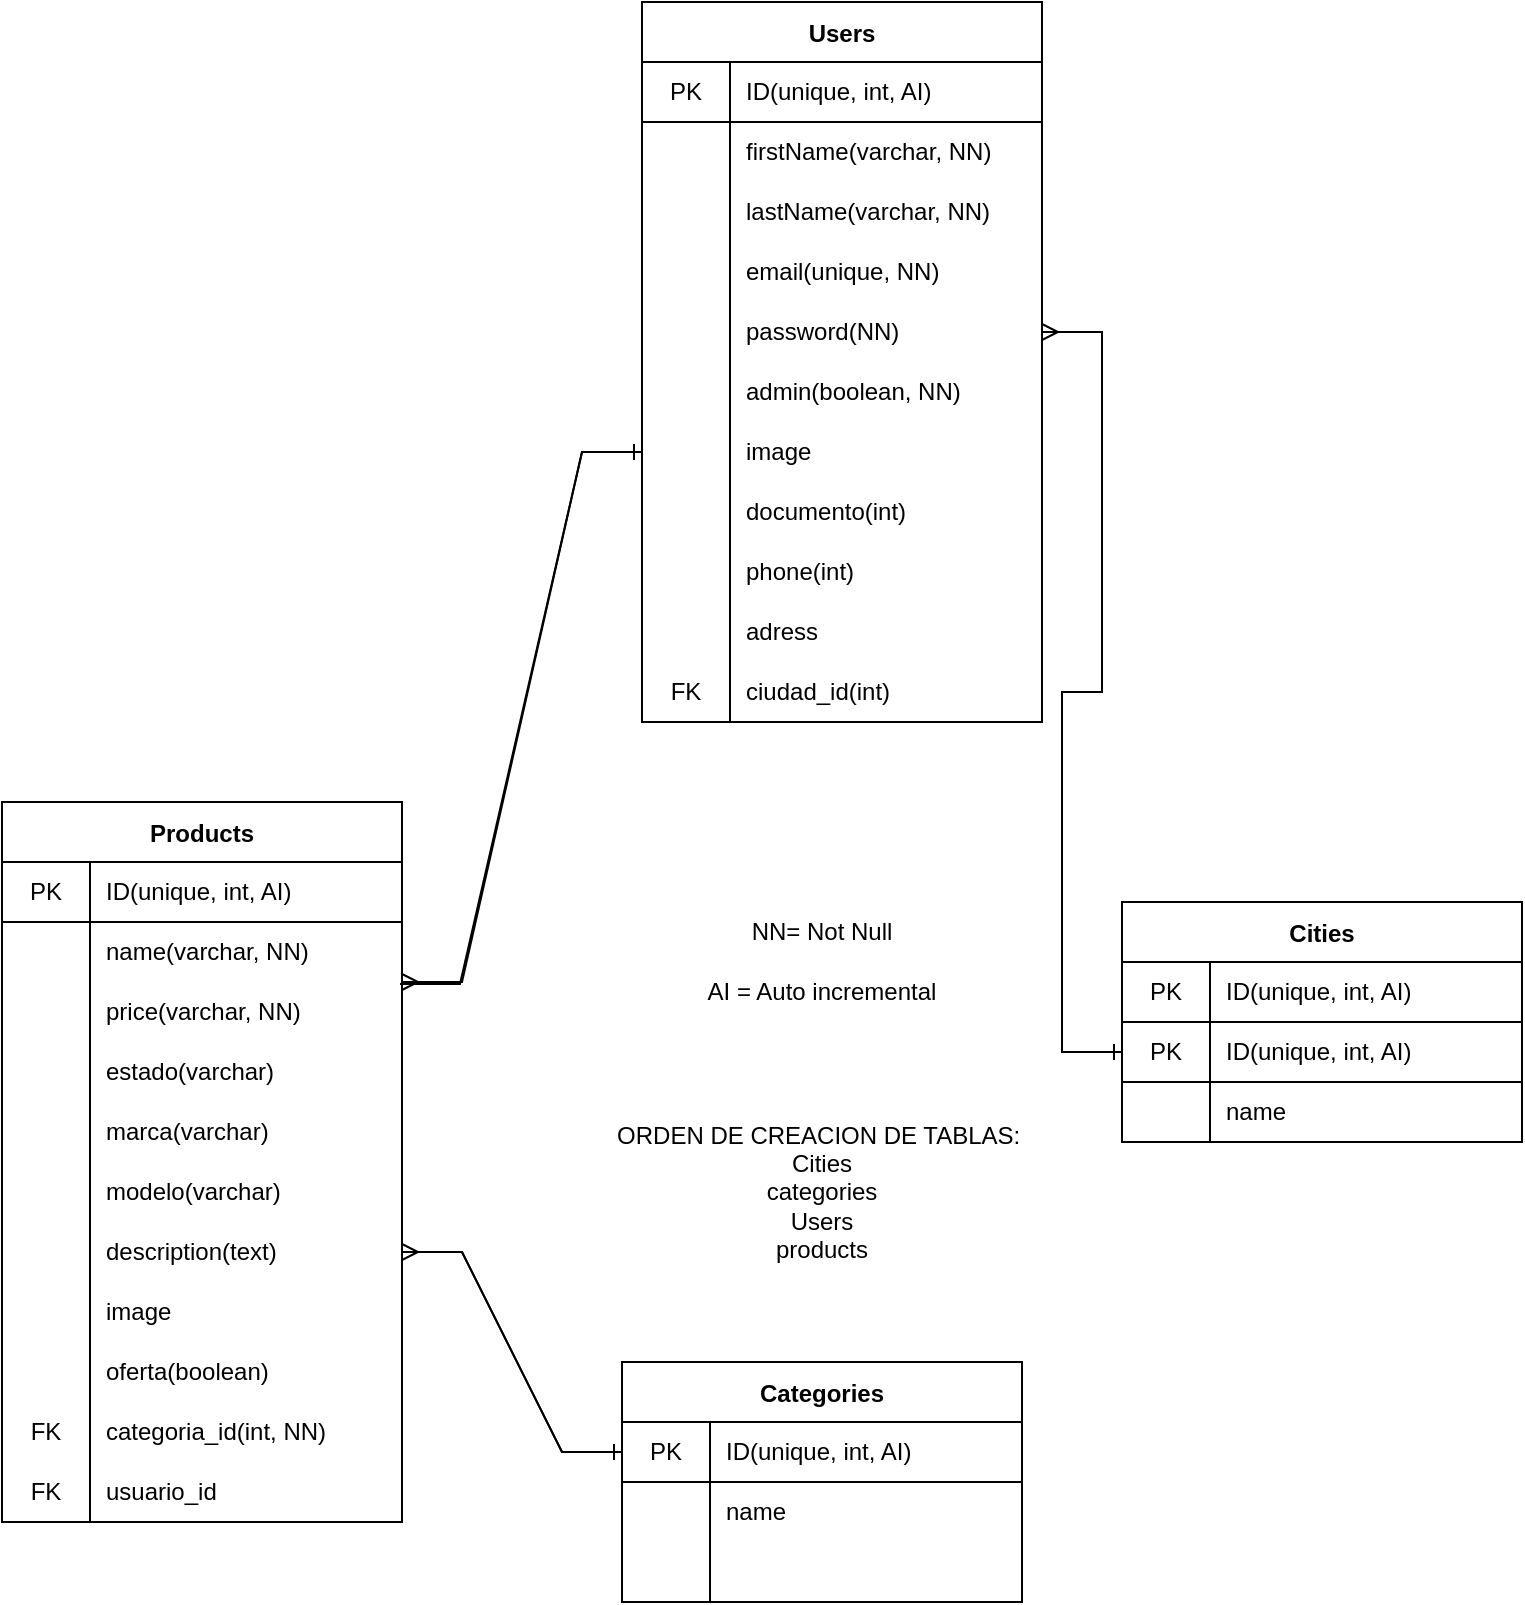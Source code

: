 <mxfile version="15.4.3" type="device"><diagram id="D3rY2IJqERem1iOzF4C3" name="Page-1"><mxGraphModel dx="1422" dy="754" grid="1" gridSize="10" guides="1" tooltips="1" connect="1" arrows="1" fold="1" page="1" pageScale="1" pageWidth="827" pageHeight="1169" math="0" shadow="0"><root><mxCell id="0"/><mxCell id="1" parent="0"/><mxCell id="vsbK1GnoTnFy3WOAxmIM-5" value="Users" style="shape=table;startSize=30;container=1;collapsible=0;childLayout=tableLayout;fixedRows=1;rowLines=0;fontStyle=1;align=center;pointerEvents=1;" vertex="1" parent="1"><mxGeometry x="360" y="40" width="200" height="360" as="geometry"/></mxCell><mxCell id="vsbK1GnoTnFy3WOAxmIM-15" value="" style="shape=partialRectangle;html=1;whiteSpace=wrap;collapsible=0;dropTarget=0;pointerEvents=1;fillColor=none;top=0;left=0;bottom=1;right=0;points=[[0,0.5],[1,0.5]];portConstraint=eastwest;" vertex="1" parent="vsbK1GnoTnFy3WOAxmIM-5"><mxGeometry y="30" width="200" height="30" as="geometry"/></mxCell><mxCell id="vsbK1GnoTnFy3WOAxmIM-16" value="PK" style="shape=partialRectangle;html=1;whiteSpace=wrap;connectable=0;fillColor=none;top=0;left=0;bottom=0;right=0;overflow=hidden;pointerEvents=1;" vertex="1" parent="vsbK1GnoTnFy3WOAxmIM-15"><mxGeometry width="44" height="30" as="geometry"><mxRectangle width="44" height="30" as="alternateBounds"/></mxGeometry></mxCell><mxCell id="vsbK1GnoTnFy3WOAxmIM-17" value="ID(unique, int, AI)" style="shape=partialRectangle;html=1;whiteSpace=wrap;connectable=0;fillColor=none;top=0;left=0;bottom=0;right=0;align=left;spacingLeft=6;overflow=hidden;pointerEvents=1;" vertex="1" parent="vsbK1GnoTnFy3WOAxmIM-15"><mxGeometry x="44" width="156" height="30" as="geometry"><mxRectangle width="156" height="30" as="alternateBounds"/></mxGeometry></mxCell><mxCell id="vsbK1GnoTnFy3WOAxmIM-9" value="" style="shape=partialRectangle;html=1;whiteSpace=wrap;collapsible=0;dropTarget=0;pointerEvents=1;fillColor=none;top=0;left=0;bottom=0;right=0;points=[[0,0.5],[1,0.5]];portConstraint=eastwest;" vertex="1" parent="vsbK1GnoTnFy3WOAxmIM-5"><mxGeometry y="60" width="200" height="30" as="geometry"/></mxCell><mxCell id="vsbK1GnoTnFy3WOAxmIM-10" value="" style="shape=partialRectangle;html=1;whiteSpace=wrap;connectable=0;fillColor=none;top=0;left=0;bottom=0;right=0;overflow=hidden;pointerEvents=1;" vertex="1" parent="vsbK1GnoTnFy3WOAxmIM-9"><mxGeometry width="44" height="30" as="geometry"><mxRectangle width="44" height="30" as="alternateBounds"/></mxGeometry></mxCell><mxCell id="vsbK1GnoTnFy3WOAxmIM-11" value="firstName(varchar, NN)" style="shape=partialRectangle;html=1;whiteSpace=wrap;connectable=0;fillColor=none;top=0;left=0;bottom=0;right=0;align=left;spacingLeft=6;overflow=hidden;pointerEvents=1;" vertex="1" parent="vsbK1GnoTnFy3WOAxmIM-9"><mxGeometry x="44" width="156" height="30" as="geometry"><mxRectangle width="156" height="30" as="alternateBounds"/></mxGeometry></mxCell><mxCell id="vsbK1GnoTnFy3WOAxmIM-12" value="" style="shape=partialRectangle;html=1;whiteSpace=wrap;collapsible=0;dropTarget=0;pointerEvents=1;fillColor=none;top=0;left=0;bottom=0;right=0;points=[[0,0.5],[1,0.5]];portConstraint=eastwest;" vertex="1" parent="vsbK1GnoTnFy3WOAxmIM-5"><mxGeometry y="90" width="200" height="30" as="geometry"/></mxCell><mxCell id="vsbK1GnoTnFy3WOAxmIM-13" value="" style="shape=partialRectangle;html=1;whiteSpace=wrap;connectable=0;fillColor=none;top=0;left=0;bottom=0;right=0;overflow=hidden;pointerEvents=1;" vertex="1" parent="vsbK1GnoTnFy3WOAxmIM-12"><mxGeometry width="44" height="30" as="geometry"><mxRectangle width="44" height="30" as="alternateBounds"/></mxGeometry></mxCell><mxCell id="vsbK1GnoTnFy3WOAxmIM-14" value="lastName(varchar, NN)" style="shape=partialRectangle;html=1;whiteSpace=wrap;connectable=0;fillColor=none;top=0;left=0;bottom=0;right=0;align=left;spacingLeft=6;overflow=hidden;pointerEvents=1;" vertex="1" parent="vsbK1GnoTnFy3WOAxmIM-12"><mxGeometry x="44" width="156" height="30" as="geometry"><mxRectangle width="156" height="30" as="alternateBounds"/></mxGeometry></mxCell><mxCell id="vsbK1GnoTnFy3WOAxmIM-18" value="" style="shape=partialRectangle;html=1;whiteSpace=wrap;collapsible=0;dropTarget=0;pointerEvents=1;fillColor=none;top=0;left=0;bottom=0;right=0;points=[[0,0.5],[1,0.5]];portConstraint=eastwest;" vertex="1" parent="vsbK1GnoTnFy3WOAxmIM-5"><mxGeometry y="120" width="200" height="30" as="geometry"/></mxCell><mxCell id="vsbK1GnoTnFy3WOAxmIM-19" value="" style="shape=partialRectangle;html=1;whiteSpace=wrap;connectable=0;fillColor=none;top=0;left=0;bottom=0;right=0;overflow=hidden;pointerEvents=1;" vertex="1" parent="vsbK1GnoTnFy3WOAxmIM-18"><mxGeometry width="44" height="30" as="geometry"><mxRectangle width="44" height="30" as="alternateBounds"/></mxGeometry></mxCell><mxCell id="vsbK1GnoTnFy3WOAxmIM-20" value="email(unique, NN)" style="shape=partialRectangle;html=1;whiteSpace=wrap;connectable=0;fillColor=none;top=0;left=0;bottom=0;right=0;align=left;spacingLeft=6;overflow=hidden;pointerEvents=1;" vertex="1" parent="vsbK1GnoTnFy3WOAxmIM-18"><mxGeometry x="44" width="156" height="30" as="geometry"><mxRectangle width="156" height="30" as="alternateBounds"/></mxGeometry></mxCell><mxCell id="vsbK1GnoTnFy3WOAxmIM-21" value="" style="shape=partialRectangle;html=1;whiteSpace=wrap;collapsible=0;dropTarget=0;pointerEvents=1;fillColor=none;top=0;left=0;bottom=0;right=0;points=[[0,0.5],[1,0.5]];portConstraint=eastwest;" vertex="1" parent="vsbK1GnoTnFy3WOAxmIM-5"><mxGeometry y="150" width="200" height="30" as="geometry"/></mxCell><mxCell id="vsbK1GnoTnFy3WOAxmIM-22" value="" style="shape=partialRectangle;html=1;whiteSpace=wrap;connectable=0;fillColor=none;top=0;left=0;bottom=0;right=0;overflow=hidden;pointerEvents=1;" vertex="1" parent="vsbK1GnoTnFy3WOAxmIM-21"><mxGeometry width="44" height="30" as="geometry"><mxRectangle width="44" height="30" as="alternateBounds"/></mxGeometry></mxCell><mxCell id="vsbK1GnoTnFy3WOAxmIM-23" value="password(NN)" style="shape=partialRectangle;html=1;whiteSpace=wrap;connectable=0;fillColor=none;top=0;left=0;bottom=0;right=0;align=left;spacingLeft=6;overflow=hidden;pointerEvents=1;" vertex="1" parent="vsbK1GnoTnFy3WOAxmIM-21"><mxGeometry x="44" width="156" height="30" as="geometry"><mxRectangle width="156" height="30" as="alternateBounds"/></mxGeometry></mxCell><mxCell id="vsbK1GnoTnFy3WOAxmIM-114" value="" style="shape=partialRectangle;html=1;whiteSpace=wrap;collapsible=0;dropTarget=0;pointerEvents=1;fillColor=none;top=0;left=0;bottom=0;right=0;points=[[0,0.5],[1,0.5]];portConstraint=eastwest;" vertex="1" parent="vsbK1GnoTnFy3WOAxmIM-5"><mxGeometry y="180" width="200" height="30" as="geometry"/></mxCell><mxCell id="vsbK1GnoTnFy3WOAxmIM-115" value="" style="shape=partialRectangle;html=1;whiteSpace=wrap;connectable=0;fillColor=none;top=0;left=0;bottom=0;right=0;overflow=hidden;pointerEvents=1;" vertex="1" parent="vsbK1GnoTnFy3WOAxmIM-114"><mxGeometry width="44" height="30" as="geometry"><mxRectangle width="44" height="30" as="alternateBounds"/></mxGeometry></mxCell><mxCell id="vsbK1GnoTnFy3WOAxmIM-116" value="admin(boolean, NN)" style="shape=partialRectangle;html=1;whiteSpace=wrap;connectable=0;fillColor=none;top=0;left=0;bottom=0;right=0;align=left;spacingLeft=6;overflow=hidden;pointerEvents=1;" vertex="1" parent="vsbK1GnoTnFy3WOAxmIM-114"><mxGeometry x="44" width="156" height="30" as="geometry"><mxRectangle width="156" height="30" as="alternateBounds"/></mxGeometry></mxCell><mxCell id="vsbK1GnoTnFy3WOAxmIM-24" value="" style="shape=partialRectangle;html=1;whiteSpace=wrap;collapsible=0;dropTarget=0;pointerEvents=1;fillColor=none;top=0;left=0;bottom=0;right=0;points=[[0,0.5],[1,0.5]];portConstraint=eastwest;" vertex="1" parent="vsbK1GnoTnFy3WOAxmIM-5"><mxGeometry y="210" width="200" height="30" as="geometry"/></mxCell><mxCell id="vsbK1GnoTnFy3WOAxmIM-25" value="" style="shape=partialRectangle;html=1;whiteSpace=wrap;connectable=0;fillColor=none;top=0;left=0;bottom=0;right=0;overflow=hidden;pointerEvents=1;" vertex="1" parent="vsbK1GnoTnFy3WOAxmIM-24"><mxGeometry width="44" height="30" as="geometry"><mxRectangle width="44" height="30" as="alternateBounds"/></mxGeometry></mxCell><mxCell id="vsbK1GnoTnFy3WOAxmIM-26" value="image" style="shape=partialRectangle;html=1;whiteSpace=wrap;connectable=0;fillColor=none;top=0;left=0;bottom=0;right=0;align=left;spacingLeft=6;overflow=hidden;pointerEvents=1;" vertex="1" parent="vsbK1GnoTnFy3WOAxmIM-24"><mxGeometry x="44" width="156" height="30" as="geometry"><mxRectangle width="156" height="30" as="alternateBounds"/></mxGeometry></mxCell><mxCell id="vsbK1GnoTnFy3WOAxmIM-27" value="" style="shape=partialRectangle;html=1;whiteSpace=wrap;collapsible=0;dropTarget=0;pointerEvents=1;fillColor=none;top=0;left=0;bottom=0;right=0;points=[[0,0.5],[1,0.5]];portConstraint=eastwest;" vertex="1" parent="vsbK1GnoTnFy3WOAxmIM-5"><mxGeometry y="240" width="200" height="30" as="geometry"/></mxCell><mxCell id="vsbK1GnoTnFy3WOAxmIM-28" value="" style="shape=partialRectangle;html=1;whiteSpace=wrap;connectable=0;fillColor=none;top=0;left=0;bottom=0;right=0;overflow=hidden;pointerEvents=1;" vertex="1" parent="vsbK1GnoTnFy3WOAxmIM-27"><mxGeometry width="44" height="30" as="geometry"><mxRectangle width="44" height="30" as="alternateBounds"/></mxGeometry></mxCell><mxCell id="vsbK1GnoTnFy3WOAxmIM-29" value="documento(int)" style="shape=partialRectangle;html=1;whiteSpace=wrap;connectable=0;fillColor=none;top=0;left=0;bottom=0;right=0;align=left;spacingLeft=6;overflow=hidden;pointerEvents=1;" vertex="1" parent="vsbK1GnoTnFy3WOAxmIM-27"><mxGeometry x="44" width="156" height="30" as="geometry"><mxRectangle width="156" height="30" as="alternateBounds"/></mxGeometry></mxCell><mxCell id="vsbK1GnoTnFy3WOAxmIM-30" value="" style="shape=partialRectangle;html=1;whiteSpace=wrap;collapsible=0;dropTarget=0;pointerEvents=1;fillColor=none;top=0;left=0;bottom=0;right=0;points=[[0,0.5],[1,0.5]];portConstraint=eastwest;" vertex="1" parent="vsbK1GnoTnFy3WOAxmIM-5"><mxGeometry y="270" width="200" height="30" as="geometry"/></mxCell><mxCell id="vsbK1GnoTnFy3WOAxmIM-31" value="" style="shape=partialRectangle;html=1;whiteSpace=wrap;connectable=0;fillColor=none;top=0;left=0;bottom=0;right=0;overflow=hidden;pointerEvents=1;" vertex="1" parent="vsbK1GnoTnFy3WOAxmIM-30"><mxGeometry width="44" height="30" as="geometry"><mxRectangle width="44" height="30" as="alternateBounds"/></mxGeometry></mxCell><mxCell id="vsbK1GnoTnFy3WOAxmIM-32" value="phone(int)" style="shape=partialRectangle;html=1;whiteSpace=wrap;connectable=0;fillColor=none;top=0;left=0;bottom=0;right=0;align=left;spacingLeft=6;overflow=hidden;pointerEvents=1;" vertex="1" parent="vsbK1GnoTnFy3WOAxmIM-30"><mxGeometry x="44" width="156" height="30" as="geometry"><mxRectangle width="156" height="30" as="alternateBounds"/></mxGeometry></mxCell><mxCell id="vsbK1GnoTnFy3WOAxmIM-36" value="" style="shape=partialRectangle;html=1;whiteSpace=wrap;collapsible=0;dropTarget=0;pointerEvents=1;fillColor=none;top=0;left=0;bottom=0;right=0;points=[[0,0.5],[1,0.5]];portConstraint=eastwest;" vertex="1" parent="vsbK1GnoTnFy3WOAxmIM-5"><mxGeometry y="300" width="200" height="30" as="geometry"/></mxCell><mxCell id="vsbK1GnoTnFy3WOAxmIM-37" value="" style="shape=partialRectangle;html=1;whiteSpace=wrap;connectable=0;fillColor=none;top=0;left=0;bottom=0;right=0;overflow=hidden;pointerEvents=1;" vertex="1" parent="vsbK1GnoTnFy3WOAxmIM-36"><mxGeometry width="44" height="30" as="geometry"><mxRectangle width="44" height="30" as="alternateBounds"/></mxGeometry></mxCell><mxCell id="vsbK1GnoTnFy3WOAxmIM-38" value="adress" style="shape=partialRectangle;html=1;whiteSpace=wrap;connectable=0;fillColor=none;top=0;left=0;bottom=0;right=0;align=left;spacingLeft=6;overflow=hidden;pointerEvents=1;" vertex="1" parent="vsbK1GnoTnFy3WOAxmIM-36"><mxGeometry x="44" width="156" height="30" as="geometry"><mxRectangle width="156" height="30" as="alternateBounds"/></mxGeometry></mxCell><mxCell id="vsbK1GnoTnFy3WOAxmIM-6" value="" style="shape=partialRectangle;html=1;whiteSpace=wrap;collapsible=0;dropTarget=0;pointerEvents=1;fillColor=none;top=0;left=0;bottom=1;right=0;points=[[0,0.5],[1,0.5]];portConstraint=eastwest;" vertex="1" parent="vsbK1GnoTnFy3WOAxmIM-5"><mxGeometry y="330" width="200" height="30" as="geometry"/></mxCell><mxCell id="vsbK1GnoTnFy3WOAxmIM-7" value="FK" style="shape=partialRectangle;html=1;whiteSpace=wrap;connectable=0;fillColor=none;top=0;left=0;bottom=0;right=0;overflow=hidden;pointerEvents=1;" vertex="1" parent="vsbK1GnoTnFy3WOAxmIM-6"><mxGeometry width="44" height="30" as="geometry"><mxRectangle width="44" height="30" as="alternateBounds"/></mxGeometry></mxCell><mxCell id="vsbK1GnoTnFy3WOAxmIM-8" value="ciudad_id(int)" style="shape=partialRectangle;html=1;whiteSpace=wrap;connectable=0;fillColor=none;top=0;left=0;bottom=0;right=0;align=left;spacingLeft=6;overflow=hidden;pointerEvents=1;" vertex="1" parent="vsbK1GnoTnFy3WOAxmIM-6"><mxGeometry x="44" width="156" height="30" as="geometry"><mxRectangle width="156" height="30" as="alternateBounds"/></mxGeometry></mxCell><mxCell id="vsbK1GnoTnFy3WOAxmIM-39" value="Categories" style="shape=table;startSize=30;container=1;collapsible=0;childLayout=tableLayout;fixedRows=1;rowLines=0;fontStyle=1;align=center;pointerEvents=1;" vertex="1" parent="1"><mxGeometry x="350" y="720" width="200" height="120" as="geometry"/></mxCell><mxCell id="vsbK1GnoTnFy3WOAxmIM-40" value="" style="shape=partialRectangle;html=1;whiteSpace=wrap;collapsible=0;dropTarget=0;pointerEvents=1;fillColor=none;top=0;left=0;bottom=1;right=0;points=[[0,0.5],[1,0.5]];portConstraint=eastwest;" vertex="1" parent="vsbK1GnoTnFy3WOAxmIM-39"><mxGeometry y="30" width="200" height="30" as="geometry"/></mxCell><mxCell id="vsbK1GnoTnFy3WOAxmIM-41" value="PK" style="shape=partialRectangle;html=1;whiteSpace=wrap;connectable=0;fillColor=none;top=0;left=0;bottom=0;right=0;overflow=hidden;pointerEvents=1;" vertex="1" parent="vsbK1GnoTnFy3WOAxmIM-40"><mxGeometry width="44" height="30" as="geometry"><mxRectangle width="44" height="30" as="alternateBounds"/></mxGeometry></mxCell><mxCell id="vsbK1GnoTnFy3WOAxmIM-42" value="ID(unique, int, AI)" style="shape=partialRectangle;html=1;whiteSpace=wrap;connectable=0;fillColor=none;top=0;left=0;bottom=0;right=0;align=left;spacingLeft=6;overflow=hidden;pointerEvents=1;" vertex="1" parent="vsbK1GnoTnFy3WOAxmIM-40"><mxGeometry x="44" width="156" height="30" as="geometry"><mxRectangle width="156" height="30" as="alternateBounds"/></mxGeometry></mxCell><mxCell id="vsbK1GnoTnFy3WOAxmIM-43" value="" style="shape=partialRectangle;html=1;whiteSpace=wrap;collapsible=0;dropTarget=0;pointerEvents=1;fillColor=none;top=0;left=0;bottom=0;right=0;points=[[0,0.5],[1,0.5]];portConstraint=eastwest;" vertex="1" parent="vsbK1GnoTnFy3WOAxmIM-39"><mxGeometry y="60" width="200" height="30" as="geometry"/></mxCell><mxCell id="vsbK1GnoTnFy3WOAxmIM-44" value="" style="shape=partialRectangle;html=1;whiteSpace=wrap;connectable=0;fillColor=none;top=0;left=0;bottom=0;right=0;overflow=hidden;pointerEvents=1;" vertex="1" parent="vsbK1GnoTnFy3WOAxmIM-43"><mxGeometry width="44" height="30" as="geometry"><mxRectangle width="44" height="30" as="alternateBounds"/></mxGeometry></mxCell><mxCell id="vsbK1GnoTnFy3WOAxmIM-45" value="name" style="shape=partialRectangle;html=1;whiteSpace=wrap;connectable=0;fillColor=none;top=0;left=0;bottom=0;right=0;align=left;spacingLeft=6;overflow=hidden;pointerEvents=1;" vertex="1" parent="vsbK1GnoTnFy3WOAxmIM-43"><mxGeometry x="44" width="156" height="30" as="geometry"><mxRectangle width="156" height="30" as="alternateBounds"/></mxGeometry></mxCell><mxCell id="vsbK1GnoTnFy3WOAxmIM-67" value="" style="shape=partialRectangle;html=1;whiteSpace=wrap;collapsible=0;dropTarget=0;pointerEvents=1;fillColor=none;top=0;left=0;bottom=1;right=0;points=[[0,0.5],[1,0.5]];portConstraint=eastwest;" vertex="1" parent="vsbK1GnoTnFy3WOAxmIM-39"><mxGeometry y="90" width="200" height="30" as="geometry"/></mxCell><mxCell id="vsbK1GnoTnFy3WOAxmIM-68" value="" style="shape=partialRectangle;html=1;whiteSpace=wrap;connectable=0;fillColor=none;top=0;left=0;bottom=0;right=0;overflow=hidden;pointerEvents=1;" vertex="1" parent="vsbK1GnoTnFy3WOAxmIM-67"><mxGeometry width="44" height="30" as="geometry"><mxRectangle width="44" height="30" as="alternateBounds"/></mxGeometry></mxCell><mxCell id="vsbK1GnoTnFy3WOAxmIM-69" value="" style="shape=partialRectangle;html=1;whiteSpace=wrap;connectable=0;fillColor=none;top=0;left=0;bottom=0;right=0;align=left;spacingLeft=6;overflow=hidden;pointerEvents=1;" vertex="1" parent="vsbK1GnoTnFy3WOAxmIM-67"><mxGeometry x="44" width="156" height="30" as="geometry"><mxRectangle width="156" height="30" as="alternateBounds"/></mxGeometry></mxCell><mxCell id="vsbK1GnoTnFy3WOAxmIM-70" value="Products" style="shape=table;startSize=30;container=1;collapsible=0;childLayout=tableLayout;fixedRows=1;rowLines=0;fontStyle=1;align=center;pointerEvents=1;" vertex="1" parent="1"><mxGeometry x="40" y="440" width="200" height="360" as="geometry"/></mxCell><mxCell id="vsbK1GnoTnFy3WOAxmIM-71" value="" style="shape=partialRectangle;html=1;whiteSpace=wrap;collapsible=0;dropTarget=0;pointerEvents=1;fillColor=none;top=0;left=0;bottom=1;right=0;points=[[0,0.5],[1,0.5]];portConstraint=eastwest;" vertex="1" parent="vsbK1GnoTnFy3WOAxmIM-70"><mxGeometry y="30" width="200" height="30" as="geometry"/></mxCell><mxCell id="vsbK1GnoTnFy3WOAxmIM-72" value="PK" style="shape=partialRectangle;html=1;whiteSpace=wrap;connectable=0;fillColor=none;top=0;left=0;bottom=0;right=0;overflow=hidden;pointerEvents=1;" vertex="1" parent="vsbK1GnoTnFy3WOAxmIM-71"><mxGeometry width="44" height="30" as="geometry"><mxRectangle width="44" height="30" as="alternateBounds"/></mxGeometry></mxCell><mxCell id="vsbK1GnoTnFy3WOAxmIM-73" value="ID(unique, int, AI)" style="shape=partialRectangle;html=1;whiteSpace=wrap;connectable=0;fillColor=none;top=0;left=0;bottom=0;right=0;align=left;spacingLeft=6;overflow=hidden;pointerEvents=1;" vertex="1" parent="vsbK1GnoTnFy3WOAxmIM-71"><mxGeometry x="44" width="156" height="30" as="geometry"><mxRectangle width="156" height="30" as="alternateBounds"/></mxGeometry></mxCell><mxCell id="vsbK1GnoTnFy3WOAxmIM-74" value="" style="shape=partialRectangle;html=1;whiteSpace=wrap;collapsible=0;dropTarget=0;pointerEvents=1;fillColor=none;top=0;left=0;bottom=0;right=0;points=[[0,0.5],[1,0.5]];portConstraint=eastwest;" vertex="1" parent="vsbK1GnoTnFy3WOAxmIM-70"><mxGeometry y="60" width="200" height="30" as="geometry"/></mxCell><mxCell id="vsbK1GnoTnFy3WOAxmIM-75" value="" style="shape=partialRectangle;html=1;whiteSpace=wrap;connectable=0;fillColor=none;top=0;left=0;bottom=0;right=0;overflow=hidden;pointerEvents=1;" vertex="1" parent="vsbK1GnoTnFy3WOAxmIM-74"><mxGeometry width="44" height="30" as="geometry"><mxRectangle width="44" height="30" as="alternateBounds"/></mxGeometry></mxCell><mxCell id="vsbK1GnoTnFy3WOAxmIM-76" value="name(varchar, NN)" style="shape=partialRectangle;html=1;whiteSpace=wrap;connectable=0;fillColor=none;top=0;left=0;bottom=0;right=0;align=left;spacingLeft=6;overflow=hidden;pointerEvents=1;" vertex="1" parent="vsbK1GnoTnFy3WOAxmIM-74"><mxGeometry x="44" width="156" height="30" as="geometry"><mxRectangle width="156" height="30" as="alternateBounds"/></mxGeometry></mxCell><mxCell id="vsbK1GnoTnFy3WOAxmIM-77" value="" style="shape=partialRectangle;html=1;whiteSpace=wrap;collapsible=0;dropTarget=0;pointerEvents=1;fillColor=none;top=0;left=0;bottom=0;right=0;points=[[0,0.5],[1,0.5]];portConstraint=eastwest;" vertex="1" parent="vsbK1GnoTnFy3WOAxmIM-70"><mxGeometry y="90" width="200" height="30" as="geometry"/></mxCell><mxCell id="vsbK1GnoTnFy3WOAxmIM-78" value="" style="shape=partialRectangle;html=1;whiteSpace=wrap;connectable=0;fillColor=none;top=0;left=0;bottom=0;right=0;overflow=hidden;pointerEvents=1;" vertex="1" parent="vsbK1GnoTnFy3WOAxmIM-77"><mxGeometry width="44" height="30" as="geometry"><mxRectangle width="44" height="30" as="alternateBounds"/></mxGeometry></mxCell><mxCell id="vsbK1GnoTnFy3WOAxmIM-79" value="price(varchar, NN)" style="shape=partialRectangle;html=1;whiteSpace=wrap;connectable=0;fillColor=none;top=0;left=0;bottom=0;right=0;align=left;spacingLeft=6;overflow=hidden;pointerEvents=1;" vertex="1" parent="vsbK1GnoTnFy3WOAxmIM-77"><mxGeometry x="44" width="156" height="30" as="geometry"><mxRectangle width="156" height="30" as="alternateBounds"/></mxGeometry></mxCell><mxCell id="vsbK1GnoTnFy3WOAxmIM-83" value="" style="shape=partialRectangle;html=1;whiteSpace=wrap;collapsible=0;dropTarget=0;pointerEvents=1;fillColor=none;top=0;left=0;bottom=0;right=0;points=[[0,0.5],[1,0.5]];portConstraint=eastwest;" vertex="1" parent="vsbK1GnoTnFy3WOAxmIM-70"><mxGeometry y="120" width="200" height="30" as="geometry"/></mxCell><mxCell id="vsbK1GnoTnFy3WOAxmIM-84" value="" style="shape=partialRectangle;html=1;whiteSpace=wrap;connectable=0;fillColor=none;top=0;left=0;bottom=0;right=0;overflow=hidden;pointerEvents=1;" vertex="1" parent="vsbK1GnoTnFy3WOAxmIM-83"><mxGeometry width="44" height="30" as="geometry"><mxRectangle width="44" height="30" as="alternateBounds"/></mxGeometry></mxCell><mxCell id="vsbK1GnoTnFy3WOAxmIM-85" value="estado(varchar)" style="shape=partialRectangle;html=1;whiteSpace=wrap;connectable=0;fillColor=none;top=0;left=0;bottom=0;right=0;align=left;spacingLeft=6;overflow=hidden;pointerEvents=1;" vertex="1" parent="vsbK1GnoTnFy3WOAxmIM-83"><mxGeometry x="44" width="156" height="30" as="geometry"><mxRectangle width="156" height="30" as="alternateBounds"/></mxGeometry></mxCell><mxCell id="vsbK1GnoTnFy3WOAxmIM-86" value="" style="shape=partialRectangle;html=1;whiteSpace=wrap;collapsible=0;dropTarget=0;pointerEvents=1;fillColor=none;top=0;left=0;bottom=0;right=0;points=[[0,0.5],[1,0.5]];portConstraint=eastwest;" vertex="1" parent="vsbK1GnoTnFy3WOAxmIM-70"><mxGeometry y="150" width="200" height="30" as="geometry"/></mxCell><mxCell id="vsbK1GnoTnFy3WOAxmIM-87" value="" style="shape=partialRectangle;html=1;whiteSpace=wrap;connectable=0;fillColor=none;top=0;left=0;bottom=0;right=0;overflow=hidden;pointerEvents=1;" vertex="1" parent="vsbK1GnoTnFy3WOAxmIM-86"><mxGeometry width="44" height="30" as="geometry"><mxRectangle width="44" height="30" as="alternateBounds"/></mxGeometry></mxCell><mxCell id="vsbK1GnoTnFy3WOAxmIM-88" value="marca(varchar)" style="shape=partialRectangle;html=1;whiteSpace=wrap;connectable=0;fillColor=none;top=0;left=0;bottom=0;right=0;align=left;spacingLeft=6;overflow=hidden;pointerEvents=1;" vertex="1" parent="vsbK1GnoTnFy3WOAxmIM-86"><mxGeometry x="44" width="156" height="30" as="geometry"><mxRectangle width="156" height="30" as="alternateBounds"/></mxGeometry></mxCell><mxCell id="vsbK1GnoTnFy3WOAxmIM-89" value="" style="shape=partialRectangle;html=1;whiteSpace=wrap;collapsible=0;dropTarget=0;pointerEvents=1;fillColor=none;top=0;left=0;bottom=0;right=0;points=[[0,0.5],[1,0.5]];portConstraint=eastwest;" vertex="1" parent="vsbK1GnoTnFy3WOAxmIM-70"><mxGeometry y="180" width="200" height="30" as="geometry"/></mxCell><mxCell id="vsbK1GnoTnFy3WOAxmIM-90" value="" style="shape=partialRectangle;html=1;whiteSpace=wrap;connectable=0;fillColor=none;top=0;left=0;bottom=0;right=0;overflow=hidden;pointerEvents=1;" vertex="1" parent="vsbK1GnoTnFy3WOAxmIM-89"><mxGeometry width="44" height="30" as="geometry"><mxRectangle width="44" height="30" as="alternateBounds"/></mxGeometry></mxCell><mxCell id="vsbK1GnoTnFy3WOAxmIM-91" value="modelo(varchar)" style="shape=partialRectangle;html=1;whiteSpace=wrap;connectable=0;fillColor=none;top=0;left=0;bottom=0;right=0;align=left;spacingLeft=6;overflow=hidden;pointerEvents=1;" vertex="1" parent="vsbK1GnoTnFy3WOAxmIM-89"><mxGeometry x="44" width="156" height="30" as="geometry"><mxRectangle width="156" height="30" as="alternateBounds"/></mxGeometry></mxCell><mxCell id="vsbK1GnoTnFy3WOAxmIM-92" value="" style="shape=partialRectangle;html=1;whiteSpace=wrap;collapsible=0;dropTarget=0;pointerEvents=1;fillColor=none;top=0;left=0;bottom=0;right=0;points=[[0,0.5],[1,0.5]];portConstraint=eastwest;" vertex="1" parent="vsbK1GnoTnFy3WOAxmIM-70"><mxGeometry y="210" width="200" height="30" as="geometry"/></mxCell><mxCell id="vsbK1GnoTnFy3WOAxmIM-93" value="" style="shape=partialRectangle;html=1;whiteSpace=wrap;connectable=0;fillColor=none;top=0;left=0;bottom=0;right=0;overflow=hidden;pointerEvents=1;" vertex="1" parent="vsbK1GnoTnFy3WOAxmIM-92"><mxGeometry width="44" height="30" as="geometry"><mxRectangle width="44" height="30" as="alternateBounds"/></mxGeometry></mxCell><mxCell id="vsbK1GnoTnFy3WOAxmIM-94" value="description(text)" style="shape=partialRectangle;html=1;whiteSpace=wrap;connectable=0;fillColor=none;top=0;left=0;bottom=0;right=0;align=left;spacingLeft=6;overflow=hidden;pointerEvents=1;" vertex="1" parent="vsbK1GnoTnFy3WOAxmIM-92"><mxGeometry x="44" width="156" height="30" as="geometry"><mxRectangle width="156" height="30" as="alternateBounds"/></mxGeometry></mxCell><mxCell id="vsbK1GnoTnFy3WOAxmIM-95" value="" style="shape=partialRectangle;html=1;whiteSpace=wrap;collapsible=0;dropTarget=0;pointerEvents=1;fillColor=none;top=0;left=0;bottom=0;right=0;points=[[0,0.5],[1,0.5]];portConstraint=eastwest;" vertex="1" parent="vsbK1GnoTnFy3WOAxmIM-70"><mxGeometry y="240" width="200" height="30" as="geometry"/></mxCell><mxCell id="vsbK1GnoTnFy3WOAxmIM-96" value="" style="shape=partialRectangle;html=1;whiteSpace=wrap;connectable=0;fillColor=none;top=0;left=0;bottom=0;right=0;overflow=hidden;pointerEvents=1;" vertex="1" parent="vsbK1GnoTnFy3WOAxmIM-95"><mxGeometry width="44" height="30" as="geometry"><mxRectangle width="44" height="30" as="alternateBounds"/></mxGeometry></mxCell><mxCell id="vsbK1GnoTnFy3WOAxmIM-97" value="image" style="shape=partialRectangle;html=1;whiteSpace=wrap;connectable=0;fillColor=none;top=0;left=0;bottom=0;right=0;align=left;spacingLeft=6;overflow=hidden;pointerEvents=1;" vertex="1" parent="vsbK1GnoTnFy3WOAxmIM-95"><mxGeometry x="44" width="156" height="30" as="geometry"><mxRectangle width="156" height="30" as="alternateBounds"/></mxGeometry></mxCell><mxCell id="vsbK1GnoTnFy3WOAxmIM-137" value="" style="shape=partialRectangle;html=1;whiteSpace=wrap;collapsible=0;dropTarget=0;pointerEvents=1;fillColor=none;top=0;left=0;bottom=0;right=0;points=[[0,0.5],[1,0.5]];portConstraint=eastwest;" vertex="1" parent="vsbK1GnoTnFy3WOAxmIM-70"><mxGeometry y="270" width="200" height="30" as="geometry"/></mxCell><mxCell id="vsbK1GnoTnFy3WOAxmIM-138" value="" style="shape=partialRectangle;html=1;whiteSpace=wrap;connectable=0;fillColor=none;top=0;left=0;bottom=0;right=0;overflow=hidden;pointerEvents=1;" vertex="1" parent="vsbK1GnoTnFy3WOAxmIM-137"><mxGeometry width="44" height="30" as="geometry"><mxRectangle width="44" height="30" as="alternateBounds"/></mxGeometry></mxCell><mxCell id="vsbK1GnoTnFy3WOAxmIM-139" value="oferta(boolean)" style="shape=partialRectangle;html=1;whiteSpace=wrap;connectable=0;fillColor=none;top=0;left=0;bottom=0;right=0;align=left;spacingLeft=6;overflow=hidden;pointerEvents=1;" vertex="1" parent="vsbK1GnoTnFy3WOAxmIM-137"><mxGeometry x="44" width="156" height="30" as="geometry"><mxRectangle width="156" height="30" as="alternateBounds"/></mxGeometry></mxCell><mxCell id="vsbK1GnoTnFy3WOAxmIM-80" value="" style="shape=partialRectangle;html=1;whiteSpace=wrap;collapsible=0;dropTarget=0;pointerEvents=1;fillColor=none;top=0;left=0;bottom=0;right=0;points=[[0,0.5],[1,0.5]];portConstraint=eastwest;" vertex="1" parent="vsbK1GnoTnFy3WOAxmIM-70"><mxGeometry y="300" width="200" height="30" as="geometry"/></mxCell><mxCell id="vsbK1GnoTnFy3WOAxmIM-81" value="FK" style="shape=partialRectangle;html=1;whiteSpace=wrap;connectable=0;fillColor=none;top=0;left=0;bottom=0;right=0;overflow=hidden;pointerEvents=1;" vertex="1" parent="vsbK1GnoTnFy3WOAxmIM-80"><mxGeometry width="44" height="30" as="geometry"><mxRectangle width="44" height="30" as="alternateBounds"/></mxGeometry></mxCell><mxCell id="vsbK1GnoTnFy3WOAxmIM-82" value="categoria_id(int, NN)" style="shape=partialRectangle;html=1;whiteSpace=wrap;connectable=0;fillColor=none;top=0;left=0;bottom=0;right=0;align=left;spacingLeft=6;overflow=hidden;pointerEvents=1;" vertex="1" parent="vsbK1GnoTnFy3WOAxmIM-80"><mxGeometry x="44" width="156" height="30" as="geometry"><mxRectangle width="156" height="30" as="alternateBounds"/></mxGeometry></mxCell><mxCell id="vsbK1GnoTnFy3WOAxmIM-98" value="" style="shape=partialRectangle;html=1;whiteSpace=wrap;collapsible=0;dropTarget=0;pointerEvents=1;fillColor=none;top=0;left=0;bottom=1;right=0;points=[[0,0.5],[1,0.5]];portConstraint=eastwest;" vertex="1" parent="vsbK1GnoTnFy3WOAxmIM-70"><mxGeometry y="330" width="200" height="30" as="geometry"/></mxCell><mxCell id="vsbK1GnoTnFy3WOAxmIM-99" value="FK" style="shape=partialRectangle;html=1;whiteSpace=wrap;connectable=0;fillColor=none;top=0;left=0;bottom=0;right=0;overflow=hidden;pointerEvents=1;" vertex="1" parent="vsbK1GnoTnFy3WOAxmIM-98"><mxGeometry width="44" height="30" as="geometry"><mxRectangle width="44" height="30" as="alternateBounds"/></mxGeometry></mxCell><mxCell id="vsbK1GnoTnFy3WOAxmIM-100" value="usuario_id" style="shape=partialRectangle;html=1;whiteSpace=wrap;connectable=0;fillColor=none;top=0;left=0;bottom=0;right=0;align=left;spacingLeft=6;overflow=hidden;pointerEvents=1;" vertex="1" parent="vsbK1GnoTnFy3WOAxmIM-98"><mxGeometry x="44" width="156" height="30" as="geometry"><mxRectangle width="156" height="30" as="alternateBounds"/></mxGeometry></mxCell><mxCell id="vsbK1GnoTnFy3WOAxmIM-104" value="Cities" style="shape=table;startSize=30;container=1;collapsible=0;childLayout=tableLayout;fixedRows=1;rowLines=0;fontStyle=1;align=center;pointerEvents=1;" vertex="1" parent="1"><mxGeometry x="600" y="490" width="200" height="120" as="geometry"/></mxCell><mxCell id="vsbK1GnoTnFy3WOAxmIM-149" value="" style="shape=partialRectangle;html=1;whiteSpace=wrap;collapsible=0;dropTarget=0;pointerEvents=1;fillColor=none;top=0;left=0;bottom=1;right=0;points=[[0,0.5],[1,0.5]];portConstraint=eastwest;" vertex="1" parent="vsbK1GnoTnFy3WOAxmIM-104"><mxGeometry y="30" width="200" height="30" as="geometry"/></mxCell><mxCell id="vsbK1GnoTnFy3WOAxmIM-150" value="PK" style="shape=partialRectangle;html=1;whiteSpace=wrap;connectable=0;fillColor=none;top=0;left=0;bottom=0;right=0;overflow=hidden;pointerEvents=1;" vertex="1" parent="vsbK1GnoTnFy3WOAxmIM-149"><mxGeometry width="44" height="30" as="geometry"><mxRectangle width="44" height="30" as="alternateBounds"/></mxGeometry></mxCell><mxCell id="vsbK1GnoTnFy3WOAxmIM-151" value="ID(unique, int, AI)" style="shape=partialRectangle;html=1;whiteSpace=wrap;connectable=0;fillColor=none;top=0;left=0;bottom=0;right=0;align=left;spacingLeft=6;overflow=hidden;pointerEvents=1;" vertex="1" parent="vsbK1GnoTnFy3WOAxmIM-149"><mxGeometry x="44" width="156" height="30" as="geometry"><mxRectangle width="156" height="30" as="alternateBounds"/></mxGeometry></mxCell><mxCell id="vsbK1GnoTnFy3WOAxmIM-105" value="" style="shape=partialRectangle;html=1;whiteSpace=wrap;collapsible=0;dropTarget=0;pointerEvents=1;fillColor=none;top=0;left=0;bottom=1;right=0;points=[[0,0.5],[1,0.5]];portConstraint=eastwest;" vertex="1" parent="vsbK1GnoTnFy3WOAxmIM-104"><mxGeometry y="60" width="200" height="30" as="geometry"/></mxCell><mxCell id="vsbK1GnoTnFy3WOAxmIM-106" value="PK" style="shape=partialRectangle;html=1;whiteSpace=wrap;connectable=0;fillColor=none;top=0;left=0;bottom=0;right=0;overflow=hidden;pointerEvents=1;" vertex="1" parent="vsbK1GnoTnFy3WOAxmIM-105"><mxGeometry width="44" height="30" as="geometry"><mxRectangle width="44" height="30" as="alternateBounds"/></mxGeometry></mxCell><mxCell id="vsbK1GnoTnFy3WOAxmIM-107" value="ID(unique, int, AI)" style="shape=partialRectangle;html=1;whiteSpace=wrap;connectable=0;fillColor=none;top=0;left=0;bottom=0;right=0;align=left;spacingLeft=6;overflow=hidden;pointerEvents=1;" vertex="1" parent="vsbK1GnoTnFy3WOAxmIM-105"><mxGeometry x="44" width="156" height="30" as="geometry"><mxRectangle width="156" height="30" as="alternateBounds"/></mxGeometry></mxCell><mxCell id="vsbK1GnoTnFy3WOAxmIM-108" value="" style="shape=partialRectangle;html=1;whiteSpace=wrap;collapsible=0;dropTarget=0;pointerEvents=1;fillColor=none;top=0;left=0;bottom=0;right=0;points=[[0,0.5],[1,0.5]];portConstraint=eastwest;" vertex="1" parent="vsbK1GnoTnFy3WOAxmIM-104"><mxGeometry y="90" width="200" height="30" as="geometry"/></mxCell><mxCell id="vsbK1GnoTnFy3WOAxmIM-109" value="" style="shape=partialRectangle;html=1;whiteSpace=wrap;connectable=0;fillColor=none;top=0;left=0;bottom=0;right=0;overflow=hidden;pointerEvents=1;" vertex="1" parent="vsbK1GnoTnFy3WOAxmIM-108"><mxGeometry width="44" height="30" as="geometry"><mxRectangle width="44" height="30" as="alternateBounds"/></mxGeometry></mxCell><mxCell id="vsbK1GnoTnFy3WOAxmIM-110" value="name" style="shape=partialRectangle;html=1;whiteSpace=wrap;connectable=0;fillColor=none;top=0;left=0;bottom=0;right=0;align=left;spacingLeft=6;overflow=hidden;pointerEvents=1;" vertex="1" parent="vsbK1GnoTnFy3WOAxmIM-108"><mxGeometry x="44" width="156" height="30" as="geometry"><mxRectangle width="156" height="30" as="alternateBounds"/></mxGeometry></mxCell><mxCell id="vsbK1GnoTnFy3WOAxmIM-140" value="" style="edgeStyle=entityRelationEdgeStyle;fontSize=12;html=1;endArrow=ERone;endFill=1;rounded=0;entryX=0;entryY=0.5;entryDx=0;entryDy=0;exitX=0.995;exitY=0.033;exitDx=0;exitDy=0;exitPerimeter=0;" edge="1" parent="1" source="vsbK1GnoTnFy3WOAxmIM-77" target="vsbK1GnoTnFy3WOAxmIM-24"><mxGeometry width="100" height="100" relative="1" as="geometry"><mxPoint x="240" y="522" as="sourcePoint"/><mxPoint x="360" y="280" as="targetPoint"/></mxGeometry></mxCell><mxCell id="vsbK1GnoTnFy3WOAxmIM-143" value="" style="edgeStyle=entityRelationEdgeStyle;fontSize=12;html=1;endArrow=ERmany;rounded=0;entryX=1;entryY=0.5;entryDx=0;entryDy=0;" edge="1" parent="1" source="vsbK1GnoTnFy3WOAxmIM-40" target="vsbK1GnoTnFy3WOAxmIM-92"><mxGeometry width="100" height="100" relative="1" as="geometry"><mxPoint x="360" y="560" as="sourcePoint"/><mxPoint x="460" y="460" as="targetPoint"/></mxGeometry></mxCell><mxCell id="vsbK1GnoTnFy3WOAxmIM-145" value="" style="edgeStyle=entityRelationEdgeStyle;fontSize=12;html=1;endArrow=ERone;endFill=1;rounded=0;exitX=1;exitY=0.5;exitDx=0;exitDy=0;entryX=0;entryY=0.5;entryDx=0;entryDy=0;" edge="1" parent="1" source="vsbK1GnoTnFy3WOAxmIM-92" target="vsbK1GnoTnFy3WOAxmIM-40"><mxGeometry width="100" height="100" relative="1" as="geometry"><mxPoint x="480" y="585" as="sourcePoint"/><mxPoint x="580" y="485" as="targetPoint"/></mxGeometry></mxCell><mxCell id="vsbK1GnoTnFy3WOAxmIM-146" value="" style="edgeStyle=entityRelationEdgeStyle;fontSize=12;html=1;endArrow=ERmany;rounded=0;entryX=1;entryY=0.5;entryDx=0;entryDy=0;" edge="1" parent="1" source="vsbK1GnoTnFy3WOAxmIM-105" target="vsbK1GnoTnFy3WOAxmIM-21"><mxGeometry width="100" height="100" relative="1" as="geometry"><mxPoint x="790" y="650" as="sourcePoint"/><mxPoint x="460" y="460" as="targetPoint"/></mxGeometry></mxCell><mxCell id="vsbK1GnoTnFy3WOAxmIM-148" value="" style="edgeStyle=entityRelationEdgeStyle;fontSize=12;html=1;endArrow=ERone;endFill=1;rounded=0;entryX=0;entryY=0.5;entryDx=0;entryDy=0;exitX=1;exitY=0.5;exitDx=0;exitDy=0;" edge="1" parent="1" source="vsbK1GnoTnFy3WOAxmIM-21" target="vsbK1GnoTnFy3WOAxmIM-105"><mxGeometry width="100" height="100" relative="1" as="geometry"><mxPoint x="360" y="560" as="sourcePoint"/><mxPoint x="460" y="460" as="targetPoint"/></mxGeometry></mxCell><mxCell id="vsbK1GnoTnFy3WOAxmIM-152" value="" style="edgeStyle=entityRelationEdgeStyle;fontSize=12;html=1;endArrow=ERmany;rounded=0;entryX=1;entryY=0;entryDx=0;entryDy=0;entryPerimeter=0;exitX=0;exitY=0.5;exitDx=0;exitDy=0;" edge="1" parent="1" source="vsbK1GnoTnFy3WOAxmIM-24" target="vsbK1GnoTnFy3WOAxmIM-77"><mxGeometry width="100" height="100" relative="1" as="geometry"><mxPoint x="360" y="460" as="sourcePoint"/><mxPoint x="460" y="360" as="targetPoint"/></mxGeometry></mxCell><mxCell id="vsbK1GnoTnFy3WOAxmIM-153" value="NN= Not Null" style="text;html=1;strokeColor=none;fillColor=none;align=center;verticalAlign=middle;whiteSpace=wrap;rounded=0;" vertex="1" parent="1"><mxGeometry x="395" y="490" width="110" height="30" as="geometry"/></mxCell><mxCell id="vsbK1GnoTnFy3WOAxmIM-155" value="AI = Auto incremental" style="text;html=1;strokeColor=none;fillColor=none;align=center;verticalAlign=middle;whiteSpace=wrap;rounded=0;" vertex="1" parent="1"><mxGeometry x="385" y="520" width="130" height="30" as="geometry"/></mxCell><mxCell id="vsbK1GnoTnFy3WOAxmIM-157" value="ORDEN DE CREACION DE TABLAS:&amp;nbsp;&lt;br&gt;Cities&lt;br&gt;categories&lt;br&gt;Users&lt;br&gt;products" style="text;html=1;strokeColor=none;fillColor=none;align=center;verticalAlign=middle;whiteSpace=wrap;rounded=0;" vertex="1" parent="1"><mxGeometry x="295" y="620" width="310" height="30" as="geometry"/></mxCell></root></mxGraphModel></diagram></mxfile>